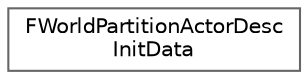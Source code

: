 digraph "Graphical Class Hierarchy"
{
 // INTERACTIVE_SVG=YES
 // LATEX_PDF_SIZE
  bgcolor="transparent";
  edge [fontname=Helvetica,fontsize=10,labelfontname=Helvetica,labelfontsize=10];
  node [fontname=Helvetica,fontsize=10,shape=box,height=0.2,width=0.4];
  rankdir="LR";
  Node0 [id="Node000000",label="FWorldPartitionActorDesc\lInitData",height=0.2,width=0.4,color="grey40", fillcolor="white", style="filled",URL="$df/d5a/structFWorldPartitionActorDescInitData.html",tooltip=" "];
}
